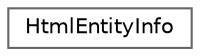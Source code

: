 digraph "Graphical Class Hierarchy"
{
 // INTERACTIVE_SVG=YES
 // LATEX_PDF_SIZE
  bgcolor="transparent";
  edge [fontname=Helvetica,fontsize=10,labelfontname=Helvetica,labelfontsize=10];
  node [fontname=Helvetica,fontsize=10,shape=box,height=0.2,width=0.4];
  rankdir="LR";
  Node0 [label="HtmlEntityInfo",height=0.2,width=0.4,color="grey40", fillcolor="white", style="filled",URL="$da/dd4/struct_html_entity_info.html",tooltip="Structure defining all HTML4 entities, doxygen extensions and doxygen commands representing special s..."];
}
